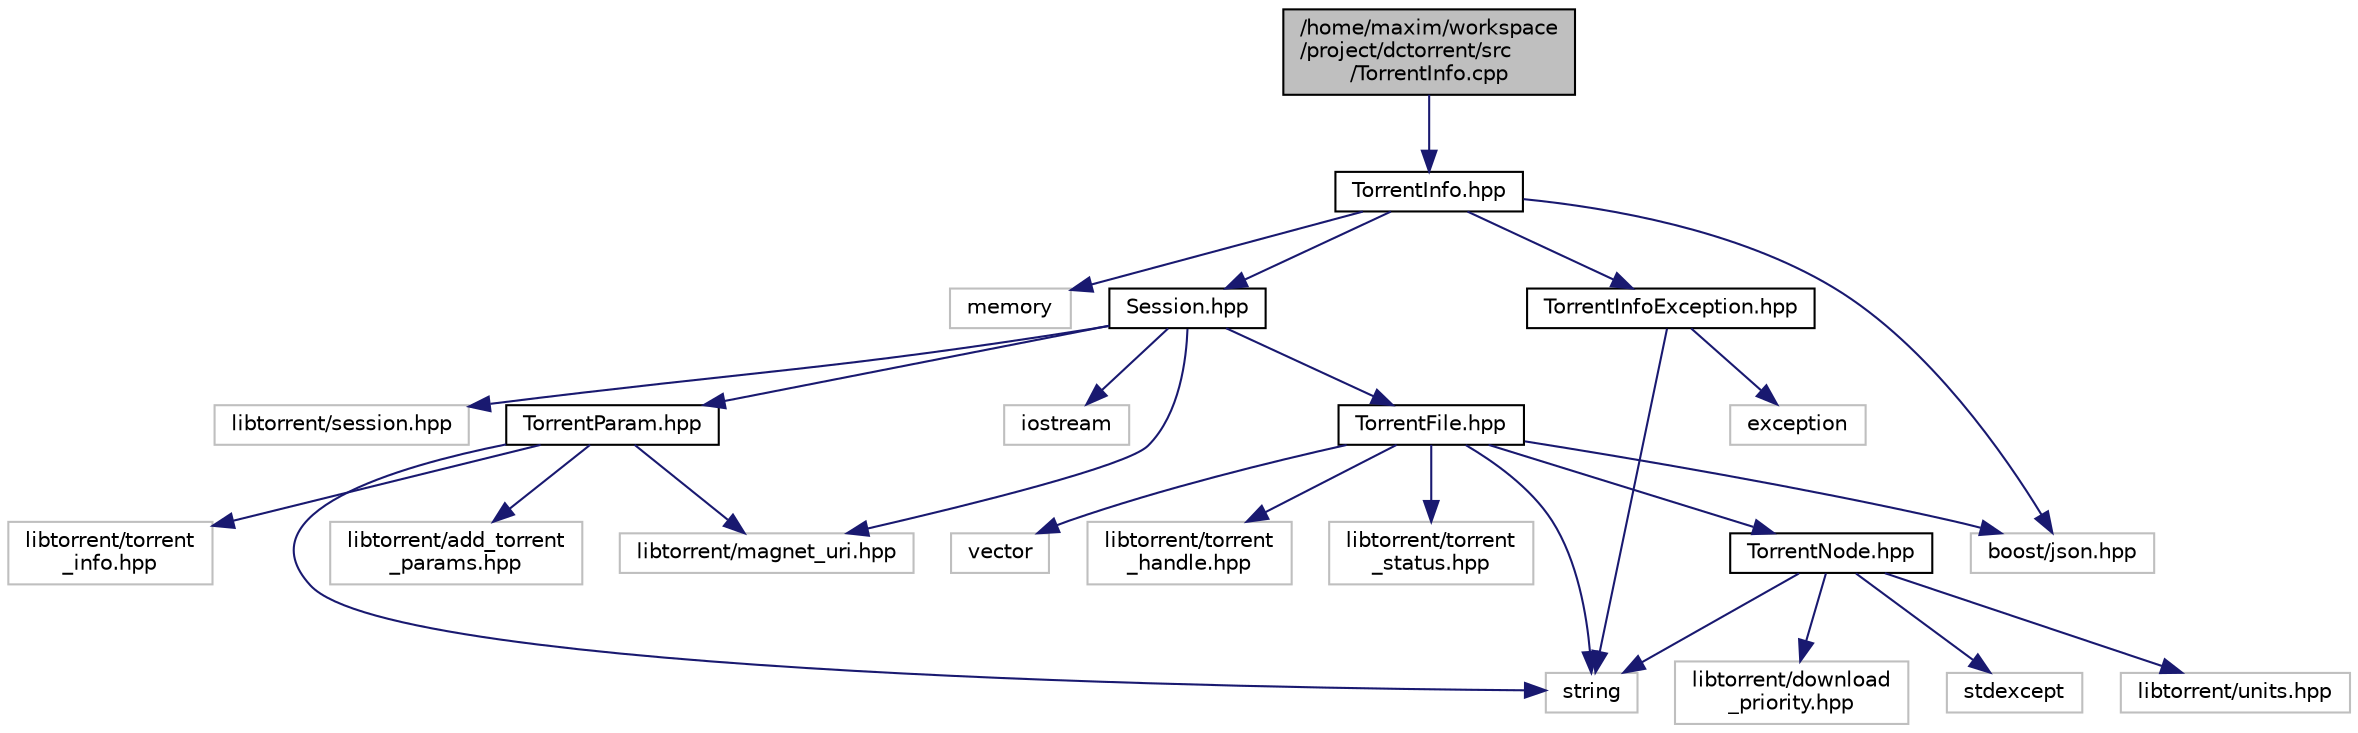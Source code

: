 digraph "/home/maxim/workspace/project/dctorrent/src/TorrentInfo.cpp"
{
  edge [fontname="Helvetica",fontsize="10",labelfontname="Helvetica",labelfontsize="10"];
  node [fontname="Helvetica",fontsize="10",shape=record];
  Node425 [label="/home/maxim/workspace\l/project/dctorrent/src\l/TorrentInfo.cpp",height=0.2,width=0.4,color="black", fillcolor="grey75", style="filled", fontcolor="black"];
  Node425 -> Node426 [color="midnightblue",fontsize="10",style="solid",fontname="Helvetica"];
  Node426 [label="TorrentInfo.hpp",height=0.2,width=0.4,color="black", fillcolor="white", style="filled",URL="$_torrent_info_8hpp_source.html"];
  Node426 -> Node427 [color="midnightblue",fontsize="10",style="solid",fontname="Helvetica"];
  Node427 [label="memory",height=0.2,width=0.4,color="grey75", fillcolor="white", style="filled"];
  Node426 -> Node428 [color="midnightblue",fontsize="10",style="solid",fontname="Helvetica"];
  Node428 [label="boost/json.hpp",height=0.2,width=0.4,color="grey75", fillcolor="white", style="filled"];
  Node426 -> Node429 [color="midnightblue",fontsize="10",style="solid",fontname="Helvetica"];
  Node429 [label="Session.hpp",height=0.2,width=0.4,color="black", fillcolor="white", style="filled",URL="$_session_8hpp_source.html"];
  Node429 -> Node430 [color="midnightblue",fontsize="10",style="solid",fontname="Helvetica"];
  Node430 [label="TorrentParam.hpp",height=0.2,width=0.4,color="black", fillcolor="white", style="filled",URL="$_torrent_param_8hpp_source.html"];
  Node430 -> Node431 [color="midnightblue",fontsize="10",style="solid",fontname="Helvetica"];
  Node431 [label="string",height=0.2,width=0.4,color="grey75", fillcolor="white", style="filled"];
  Node430 -> Node432 [color="midnightblue",fontsize="10",style="solid",fontname="Helvetica"];
  Node432 [label="libtorrent/add_torrent\l_params.hpp",height=0.2,width=0.4,color="grey75", fillcolor="white", style="filled"];
  Node430 -> Node433 [color="midnightblue",fontsize="10",style="solid",fontname="Helvetica"];
  Node433 [label="libtorrent/torrent\l_info.hpp",height=0.2,width=0.4,color="grey75", fillcolor="white", style="filled"];
  Node430 -> Node434 [color="midnightblue",fontsize="10",style="solid",fontname="Helvetica"];
  Node434 [label="libtorrent/magnet_uri.hpp",height=0.2,width=0.4,color="grey75", fillcolor="white", style="filled"];
  Node429 -> Node435 [color="midnightblue",fontsize="10",style="solid",fontname="Helvetica"];
  Node435 [label="TorrentFile.hpp",height=0.2,width=0.4,color="black", fillcolor="white", style="filled",URL="$_torrent_file_8hpp_source.html"];
  Node435 -> Node436 [color="midnightblue",fontsize="10",style="solid",fontname="Helvetica"];
  Node436 [label="vector",height=0.2,width=0.4,color="grey75", fillcolor="white", style="filled"];
  Node435 -> Node431 [color="midnightblue",fontsize="10",style="solid",fontname="Helvetica"];
  Node435 -> Node437 [color="midnightblue",fontsize="10",style="solid",fontname="Helvetica"];
  Node437 [label="libtorrent/torrent\l_handle.hpp",height=0.2,width=0.4,color="grey75", fillcolor="white", style="filled"];
  Node435 -> Node438 [color="midnightblue",fontsize="10",style="solid",fontname="Helvetica"];
  Node438 [label="libtorrent/torrent\l_status.hpp",height=0.2,width=0.4,color="grey75", fillcolor="white", style="filled"];
  Node435 -> Node439 [color="midnightblue",fontsize="10",style="solid",fontname="Helvetica"];
  Node439 [label="TorrentNode.hpp",height=0.2,width=0.4,color="black", fillcolor="white", style="filled",URL="$_torrent_node_8hpp_source.html"];
  Node439 -> Node431 [color="midnightblue",fontsize="10",style="solid",fontname="Helvetica"];
  Node439 -> Node440 [color="midnightblue",fontsize="10",style="solid",fontname="Helvetica"];
  Node440 [label="stdexcept",height=0.2,width=0.4,color="grey75", fillcolor="white", style="filled"];
  Node439 -> Node441 [color="midnightblue",fontsize="10",style="solid",fontname="Helvetica"];
  Node441 [label="libtorrent/units.hpp",height=0.2,width=0.4,color="grey75", fillcolor="white", style="filled"];
  Node439 -> Node442 [color="midnightblue",fontsize="10",style="solid",fontname="Helvetica"];
  Node442 [label="libtorrent/download\l_priority.hpp",height=0.2,width=0.4,color="grey75", fillcolor="white", style="filled"];
  Node435 -> Node428 [color="midnightblue",fontsize="10",style="solid",fontname="Helvetica"];
  Node429 -> Node443 [color="midnightblue",fontsize="10",style="solid",fontname="Helvetica"];
  Node443 [label="libtorrent/session.hpp",height=0.2,width=0.4,color="grey75", fillcolor="white", style="filled"];
  Node429 -> Node434 [color="midnightblue",fontsize="10",style="solid",fontname="Helvetica"];
  Node429 -> Node444 [color="midnightblue",fontsize="10",style="solid",fontname="Helvetica"];
  Node444 [label="iostream",height=0.2,width=0.4,color="grey75", fillcolor="white", style="filled"];
  Node426 -> Node445 [color="midnightblue",fontsize="10",style="solid",fontname="Helvetica"];
  Node445 [label="TorrentInfoException.hpp",height=0.2,width=0.4,color="black", fillcolor="white", style="filled",URL="$_torrent_info_exception_8hpp_source.html"];
  Node445 -> Node446 [color="midnightblue",fontsize="10",style="solid",fontname="Helvetica"];
  Node446 [label="exception",height=0.2,width=0.4,color="grey75", fillcolor="white", style="filled"];
  Node445 -> Node431 [color="midnightblue",fontsize="10",style="solid",fontname="Helvetica"];
}
